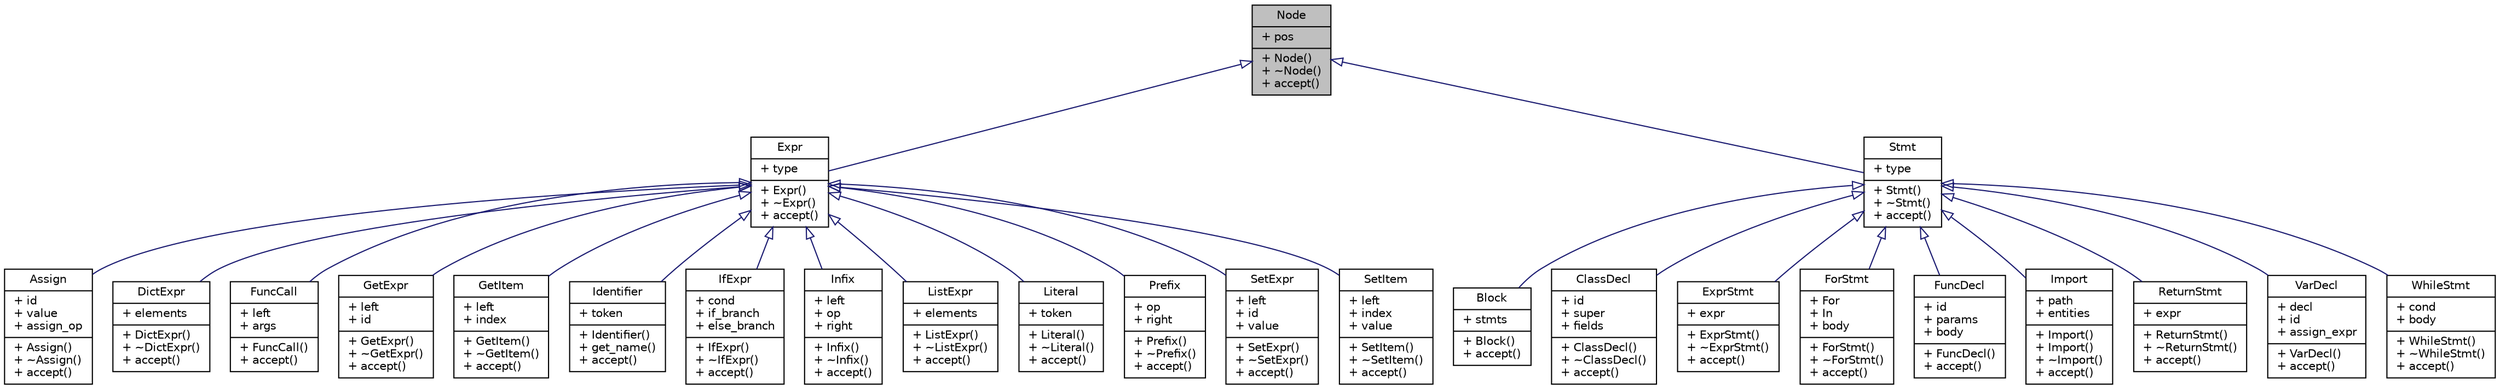 digraph "Node"
{
 // LATEX_PDF_SIZE
  edge [fontname="Helvetica",fontsize="10",labelfontname="Helvetica",labelfontsize="10"];
  node [fontname="Helvetica",fontsize="10",shape=record];
  Node1 [label="{Node\n|+ pos\l|+ Node()\l+ ~Node()\l+ accept()\l}",height=0.2,width=0.4,color="black", fillcolor="grey75", style="filled", fontcolor="black",tooltip=" "];
  Node1 -> Node2 [dir="back",color="midnightblue",fontsize="10",style="solid",arrowtail="onormal",fontname="Helvetica"];
  Node2 [label="{Expr\n|+ type\l|+ Expr()\l+ ~Expr()\l+ accept()\l}",height=0.2,width=0.4,color="black", fillcolor="white", style="filled",URL="$struct_expr.html",tooltip=" "];
  Node2 -> Node3 [dir="back",color="midnightblue",fontsize="10",style="solid",arrowtail="onormal",fontname="Helvetica"];
  Node3 [label="{Assign\n|+ id\l+ value\l+ assign_op\l|+ Assign()\l+ ~Assign()\l+ accept()\l}",height=0.2,width=0.4,color="black", fillcolor="white", style="filled",URL="$struct_assign.html",tooltip=" "];
  Node2 -> Node4 [dir="back",color="midnightblue",fontsize="10",style="solid",arrowtail="onormal",fontname="Helvetica"];
  Node4 [label="{DictExpr\n|+ elements\l|+ DictExpr()\l+ ~DictExpr()\l+ accept()\l}",height=0.2,width=0.4,color="black", fillcolor="white", style="filled",URL="$struct_dict_expr.html",tooltip=" "];
  Node2 -> Node5 [dir="back",color="midnightblue",fontsize="10",style="solid",arrowtail="onormal",fontname="Helvetica"];
  Node5 [label="{FuncCall\n|+ left\l+ args\l|+ FuncCall()\l+ accept()\l}",height=0.2,width=0.4,color="black", fillcolor="white", style="filled",URL="$struct_func_call.html",tooltip=" "];
  Node2 -> Node6 [dir="back",color="midnightblue",fontsize="10",style="solid",arrowtail="onormal",fontname="Helvetica"];
  Node6 [label="{GetExpr\n|+ left\l+ id\l|+ GetExpr()\l+ ~GetExpr()\l+ accept()\l}",height=0.2,width=0.4,color="black", fillcolor="white", style="filled",URL="$struct_get_expr.html",tooltip=" "];
  Node2 -> Node7 [dir="back",color="midnightblue",fontsize="10",style="solid",arrowtail="onormal",fontname="Helvetica"];
  Node7 [label="{GetItem\n|+ left\l+ index\l|+ GetItem()\l+ ~GetItem()\l+ accept()\l}",height=0.2,width=0.4,color="black", fillcolor="white", style="filled",URL="$struct_get_item.html",tooltip=" "];
  Node2 -> Node8 [dir="back",color="midnightblue",fontsize="10",style="solid",arrowtail="onormal",fontname="Helvetica"];
  Node8 [label="{Identifier\n|+ token\l|+ Identifier()\l+ get_name()\l+ accept()\l}",height=0.2,width=0.4,color="black", fillcolor="white", style="filled",URL="$struct_identifier.html",tooltip=" "];
  Node2 -> Node9 [dir="back",color="midnightblue",fontsize="10",style="solid",arrowtail="onormal",fontname="Helvetica"];
  Node9 [label="{IfExpr\n|+ cond\l+ if_branch\l+ else_branch\l|+ IfExpr()\l+ ~IfExpr()\l+ accept()\l}",height=0.2,width=0.4,color="black", fillcolor="white", style="filled",URL="$struct_if_expr.html",tooltip=" "];
  Node2 -> Node10 [dir="back",color="midnightblue",fontsize="10",style="solid",arrowtail="onormal",fontname="Helvetica"];
  Node10 [label="{Infix\n|+ left\l+ op\l+ right\l|+ Infix()\l+ ~Infix()\l+ accept()\l}",height=0.2,width=0.4,color="black", fillcolor="white", style="filled",URL="$struct_infix.html",tooltip=" "];
  Node2 -> Node11 [dir="back",color="midnightblue",fontsize="10",style="solid",arrowtail="onormal",fontname="Helvetica"];
  Node11 [label="{ListExpr\n|+ elements\l|+ ListExpr()\l+ ~ListExpr()\l+ accept()\l}",height=0.2,width=0.4,color="black", fillcolor="white", style="filled",URL="$struct_list_expr.html",tooltip=" "];
  Node2 -> Node12 [dir="back",color="midnightblue",fontsize="10",style="solid",arrowtail="onormal",fontname="Helvetica"];
  Node12 [label="{Literal\n|+ token\l|+ Literal()\l+ ~Literal()\l+ accept()\l}",height=0.2,width=0.4,color="black", fillcolor="white", style="filled",URL="$struct_literal.html",tooltip=" "];
  Node2 -> Node13 [dir="back",color="midnightblue",fontsize="10",style="solid",arrowtail="onormal",fontname="Helvetica"];
  Node13 [label="{Prefix\n|+ op\l+ right\l|+ Prefix()\l+ ~Prefix()\l+ accept()\l}",height=0.2,width=0.4,color="black", fillcolor="white", style="filled",URL="$struct_prefix.html",tooltip=" "];
  Node2 -> Node14 [dir="back",color="midnightblue",fontsize="10",style="solid",arrowtail="onormal",fontname="Helvetica"];
  Node14 [label="{SetExpr\n|+ left\l+ id\l+ value\l|+ SetExpr()\l+ ~SetExpr()\l+ accept()\l}",height=0.2,width=0.4,color="black", fillcolor="white", style="filled",URL="$struct_set_expr.html",tooltip=" "];
  Node2 -> Node15 [dir="back",color="midnightblue",fontsize="10",style="solid",arrowtail="onormal",fontname="Helvetica"];
  Node15 [label="{SetItem\n|+ left\l+ index\l+ value\l|+ SetItem()\l+ ~SetItem()\l+ accept()\l}",height=0.2,width=0.4,color="black", fillcolor="white", style="filled",URL="$struct_set_item.html",tooltip=" "];
  Node1 -> Node16 [dir="back",color="midnightblue",fontsize="10",style="solid",arrowtail="onormal",fontname="Helvetica"];
  Node16 [label="{Stmt\n|+ type\l|+ Stmt()\l+ ~Stmt()\l+ accept()\l}",height=0.2,width=0.4,color="black", fillcolor="white", style="filled",URL="$struct_stmt.html",tooltip=" "];
  Node16 -> Node17 [dir="back",color="midnightblue",fontsize="10",style="solid",arrowtail="onormal",fontname="Helvetica"];
  Node17 [label="{Block\n|+ stmts\l|+ Block()\l+ accept()\l}",height=0.2,width=0.4,color="black", fillcolor="white", style="filled",URL="$struct_block.html",tooltip=" "];
  Node16 -> Node18 [dir="back",color="midnightblue",fontsize="10",style="solid",arrowtail="onormal",fontname="Helvetica"];
  Node18 [label="{ClassDecl\n|+ id\l+ super\l+ fields\l|+ ClassDecl()\l+ ~ClassDecl()\l+ accept()\l}",height=0.2,width=0.4,color="black", fillcolor="white", style="filled",URL="$struct_class_decl.html",tooltip=" "];
  Node16 -> Node19 [dir="back",color="midnightblue",fontsize="10",style="solid",arrowtail="onormal",fontname="Helvetica"];
  Node19 [label="{ExprStmt\n|+ expr\l|+ ExprStmt()\l+ ~ExprStmt()\l+ accept()\l}",height=0.2,width=0.4,color="black", fillcolor="white", style="filled",URL="$struct_expr_stmt.html",tooltip=" "];
  Node16 -> Node20 [dir="back",color="midnightblue",fontsize="10",style="solid",arrowtail="onormal",fontname="Helvetica"];
  Node20 [label="{ForStmt\n|+ For\l+ In\l+ body\l|+ ForStmt()\l+ ~ForStmt()\l+ accept()\l}",height=0.2,width=0.4,color="black", fillcolor="white", style="filled",URL="$struct_for_stmt.html",tooltip=" "];
  Node16 -> Node21 [dir="back",color="midnightblue",fontsize="10",style="solid",arrowtail="onormal",fontname="Helvetica"];
  Node21 [label="{FuncDecl\n|+ id\l+ params\l+ body\l|+ FuncDecl()\l+ accept()\l}",height=0.2,width=0.4,color="black", fillcolor="white", style="filled",URL="$struct_func_decl.html",tooltip=" "];
  Node16 -> Node22 [dir="back",color="midnightblue",fontsize="10",style="solid",arrowtail="onormal",fontname="Helvetica"];
  Node22 [label="{Import\n|+ path\l+ entities\l|+ Import()\l+ Import()\l+ ~Import()\l+ accept()\l}",height=0.2,width=0.4,color="black", fillcolor="white", style="filled",URL="$struct_import.html",tooltip=" "];
  Node16 -> Node23 [dir="back",color="midnightblue",fontsize="10",style="solid",arrowtail="onormal",fontname="Helvetica"];
  Node23 [label="{ReturnStmt\n|+ expr\l|+ ReturnStmt()\l+ ~ReturnStmt()\l+ accept()\l}",height=0.2,width=0.4,color="black", fillcolor="white", style="filled",URL="$struct_return_stmt.html",tooltip=" "];
  Node16 -> Node24 [dir="back",color="midnightblue",fontsize="10",style="solid",arrowtail="onormal",fontname="Helvetica"];
  Node24 [label="{VarDecl\n|+ decl\l+ id\l+ assign_expr\l|+ VarDecl()\l+ accept()\l}",height=0.2,width=0.4,color="black", fillcolor="white", style="filled",URL="$struct_var_decl.html",tooltip=" "];
  Node16 -> Node25 [dir="back",color="midnightblue",fontsize="10",style="solid",arrowtail="onormal",fontname="Helvetica"];
  Node25 [label="{WhileStmt\n|+ cond\l+ body\l|+ WhileStmt()\l+ ~WhileStmt()\l+ accept()\l}",height=0.2,width=0.4,color="black", fillcolor="white", style="filled",URL="$struct_while_stmt.html",tooltip=" "];
}
